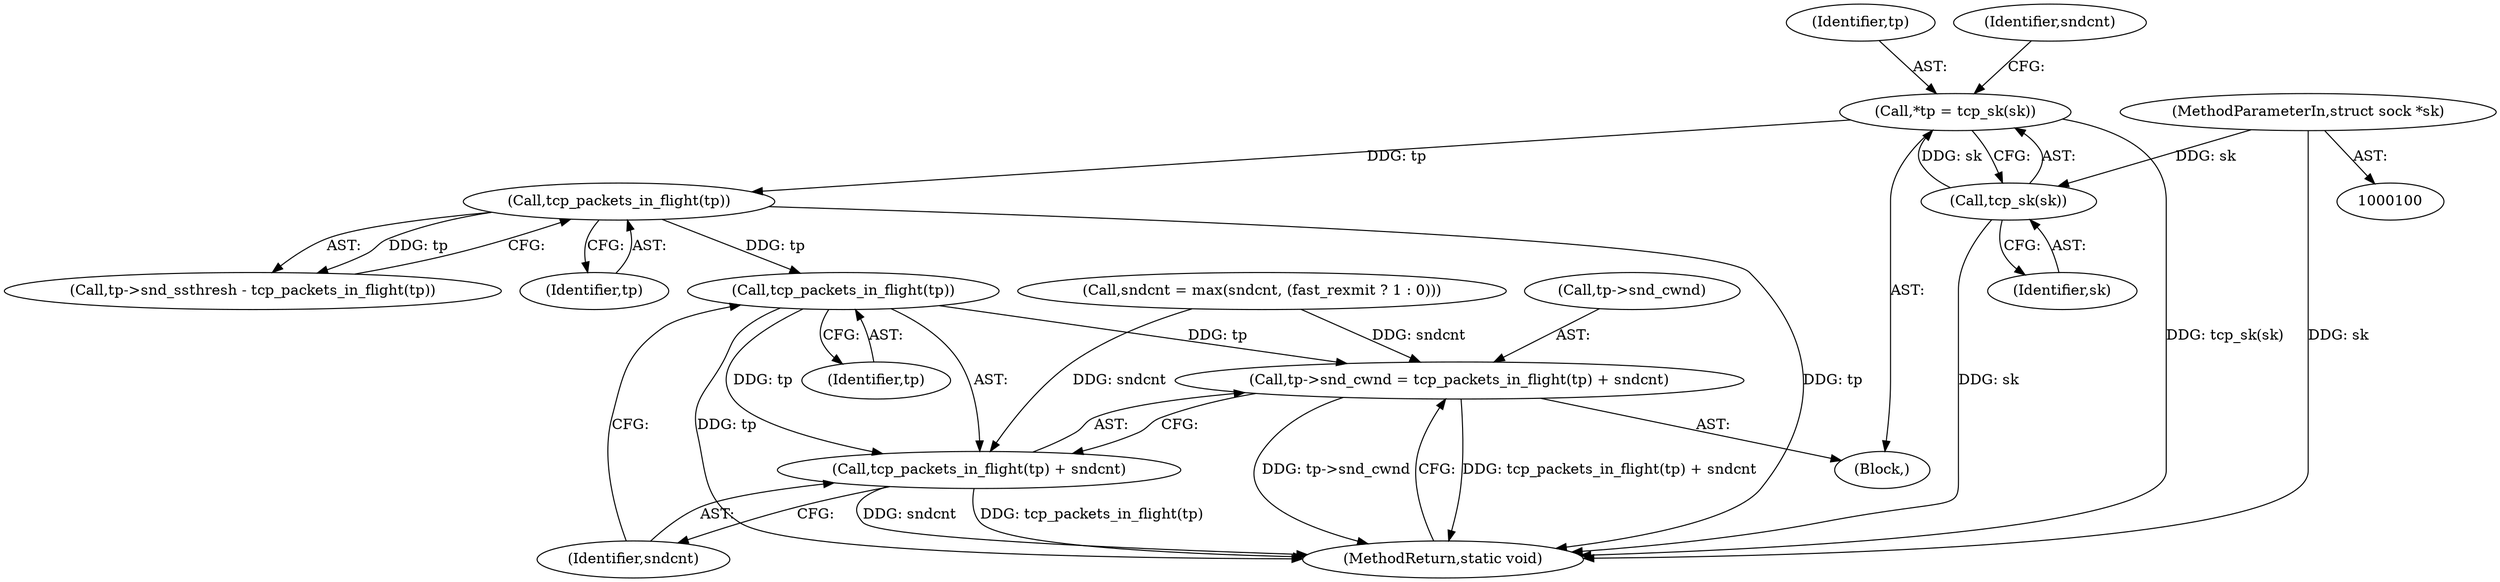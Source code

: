 digraph "0_linux_8b8a321ff72c785ed5e8b4cf6eda20b35d427390@pointer" {
"1000234" [label="(Call,tcp_packets_in_flight(tp))"];
"1000122" [label="(Call,tcp_packets_in_flight(tp))"];
"1000107" [label="(Call,*tp = tcp_sk(sk))"];
"1000109" [label="(Call,tcp_sk(sk))"];
"1000101" [label="(MethodParameterIn,struct sock *sk)"];
"1000229" [label="(Call,tp->snd_cwnd = tcp_packets_in_flight(tp) + sndcnt)"];
"1000233" [label="(Call,tcp_packets_in_flight(tp) + sndcnt)"];
"1000108" [label="(Identifier,tp)"];
"1000221" [label="(Call,sndcnt = max(sndcnt, (fast_rexmit ? 1 : 0)))"];
"1000233" [label="(Call,tcp_packets_in_flight(tp) + sndcnt)"];
"1000236" [label="(Identifier,sndcnt)"];
"1000237" [label="(MethodReturn,static void)"];
"1000122" [label="(Call,tcp_packets_in_flight(tp))"];
"1000123" [label="(Identifier,tp)"];
"1000105" [label="(Block,)"];
"1000229" [label="(Call,tp->snd_cwnd = tcp_packets_in_flight(tp) + sndcnt)"];
"1000109" [label="(Call,tcp_sk(sk))"];
"1000110" [label="(Identifier,sk)"];
"1000230" [label="(Call,tp->snd_cwnd)"];
"1000113" [label="(Identifier,sndcnt)"];
"1000101" [label="(MethodParameterIn,struct sock *sk)"];
"1000234" [label="(Call,tcp_packets_in_flight(tp))"];
"1000235" [label="(Identifier,tp)"];
"1000118" [label="(Call,tp->snd_ssthresh - tcp_packets_in_flight(tp))"];
"1000107" [label="(Call,*tp = tcp_sk(sk))"];
"1000234" -> "1000233"  [label="AST: "];
"1000234" -> "1000235"  [label="CFG: "];
"1000235" -> "1000234"  [label="AST: "];
"1000236" -> "1000234"  [label="CFG: "];
"1000234" -> "1000237"  [label="DDG: tp"];
"1000234" -> "1000229"  [label="DDG: tp"];
"1000234" -> "1000233"  [label="DDG: tp"];
"1000122" -> "1000234"  [label="DDG: tp"];
"1000122" -> "1000118"  [label="AST: "];
"1000122" -> "1000123"  [label="CFG: "];
"1000123" -> "1000122"  [label="AST: "];
"1000118" -> "1000122"  [label="CFG: "];
"1000122" -> "1000237"  [label="DDG: tp"];
"1000122" -> "1000118"  [label="DDG: tp"];
"1000107" -> "1000122"  [label="DDG: tp"];
"1000107" -> "1000105"  [label="AST: "];
"1000107" -> "1000109"  [label="CFG: "];
"1000108" -> "1000107"  [label="AST: "];
"1000109" -> "1000107"  [label="AST: "];
"1000113" -> "1000107"  [label="CFG: "];
"1000107" -> "1000237"  [label="DDG: tcp_sk(sk)"];
"1000109" -> "1000107"  [label="DDG: sk"];
"1000109" -> "1000110"  [label="CFG: "];
"1000110" -> "1000109"  [label="AST: "];
"1000109" -> "1000237"  [label="DDG: sk"];
"1000101" -> "1000109"  [label="DDG: sk"];
"1000101" -> "1000100"  [label="AST: "];
"1000101" -> "1000237"  [label="DDG: sk"];
"1000229" -> "1000105"  [label="AST: "];
"1000229" -> "1000233"  [label="CFG: "];
"1000230" -> "1000229"  [label="AST: "];
"1000233" -> "1000229"  [label="AST: "];
"1000237" -> "1000229"  [label="CFG: "];
"1000229" -> "1000237"  [label="DDG: tcp_packets_in_flight(tp) + sndcnt"];
"1000229" -> "1000237"  [label="DDG: tp->snd_cwnd"];
"1000221" -> "1000229"  [label="DDG: sndcnt"];
"1000233" -> "1000236"  [label="CFG: "];
"1000236" -> "1000233"  [label="AST: "];
"1000233" -> "1000237"  [label="DDG: sndcnt"];
"1000233" -> "1000237"  [label="DDG: tcp_packets_in_flight(tp)"];
"1000221" -> "1000233"  [label="DDG: sndcnt"];
}

